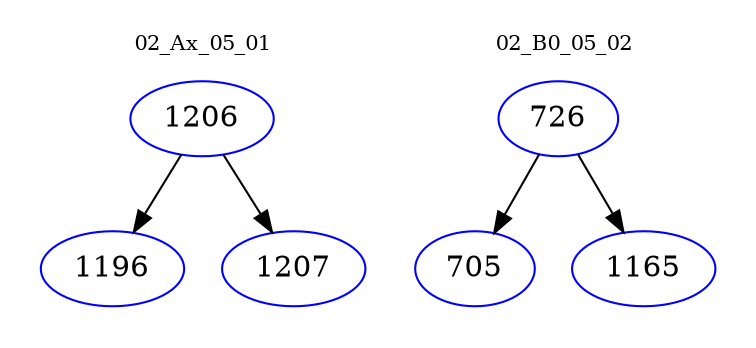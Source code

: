digraph{
subgraph cluster_0 {
color = white
label = "02_Ax_05_01";
fontsize=10;
T0_1206 [label="1206", color="blue"]
T0_1206 -> T0_1196 [color="black"]
T0_1196 [label="1196", color="blue"]
T0_1206 -> T0_1207 [color="black"]
T0_1207 [label="1207", color="blue"]
}
subgraph cluster_1 {
color = white
label = "02_B0_05_02";
fontsize=10;
T1_726 [label="726", color="blue"]
T1_726 -> T1_705 [color="black"]
T1_705 [label="705", color="blue"]
T1_726 -> T1_1165 [color="black"]
T1_1165 [label="1165", color="blue"]
}
}
